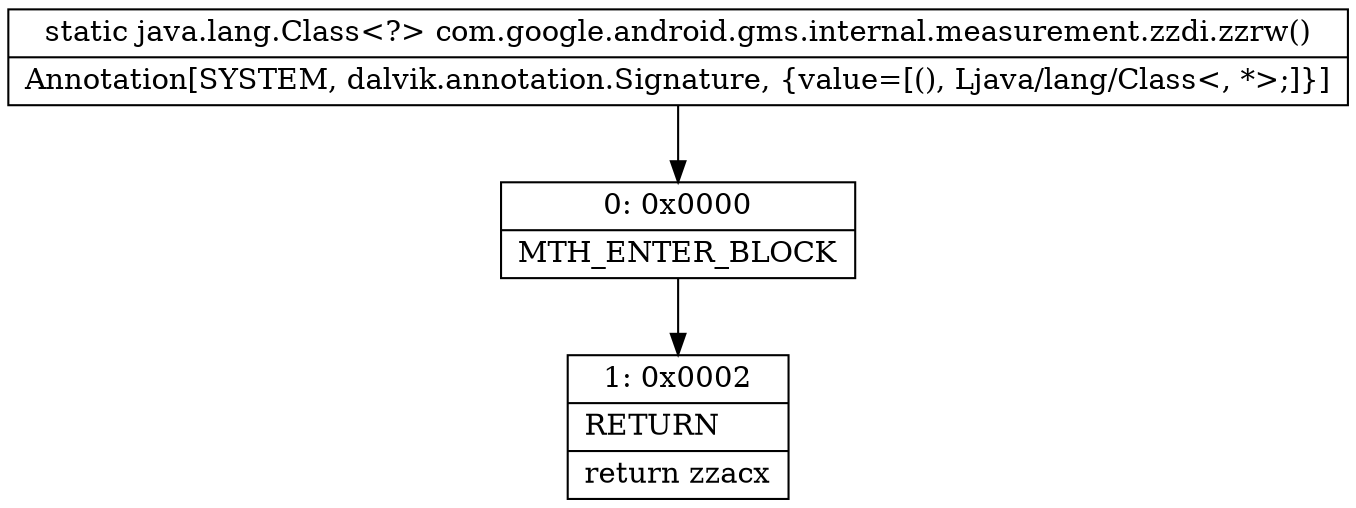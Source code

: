 digraph "CFG forcom.google.android.gms.internal.measurement.zzdi.zzrw()Ljava\/lang\/Class;" {
Node_0 [shape=record,label="{0\:\ 0x0000|MTH_ENTER_BLOCK\l}"];
Node_1 [shape=record,label="{1\:\ 0x0002|RETURN\l|return zzacx\l}"];
MethodNode[shape=record,label="{static java.lang.Class\<?\> com.google.android.gms.internal.measurement.zzdi.zzrw()  | Annotation[SYSTEM, dalvik.annotation.Signature, \{value=[(), Ljava\/lang\/Class\<, *\>;]\}]\l}"];
MethodNode -> Node_0;
Node_0 -> Node_1;
}

